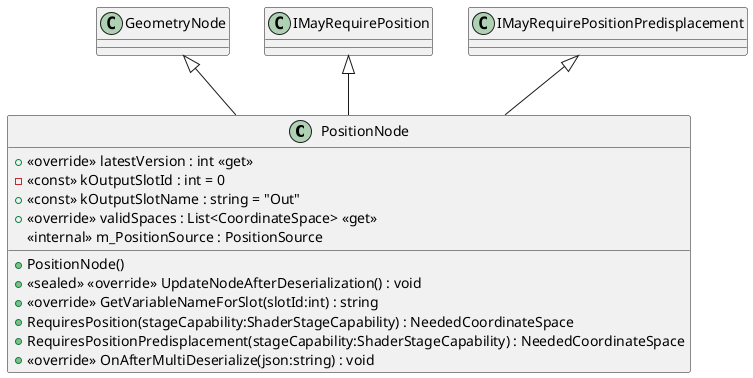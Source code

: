 @startuml
class PositionNode {
    + <<override>> latestVersion : int <<get>>
    - <<const>> kOutputSlotId : int = 0
    + <<const>> kOutputSlotName : string = "Out"
    + <<override>> validSpaces : List<CoordinateSpace> <<get>>
    <<internal>> m_PositionSource : PositionSource
    + PositionNode()
    + <<sealed>> <<override>> UpdateNodeAfterDeserialization() : void
    + <<override>> GetVariableNameForSlot(slotId:int) : string
    + RequiresPosition(stageCapability:ShaderStageCapability) : NeededCoordinateSpace
    + RequiresPositionPredisplacement(stageCapability:ShaderStageCapability) : NeededCoordinateSpace
    + <<override>> OnAfterMultiDeserialize(json:string) : void
}
GeometryNode <|-- PositionNode
IMayRequirePosition <|-- PositionNode
IMayRequirePositionPredisplacement <|-- PositionNode
@enduml
